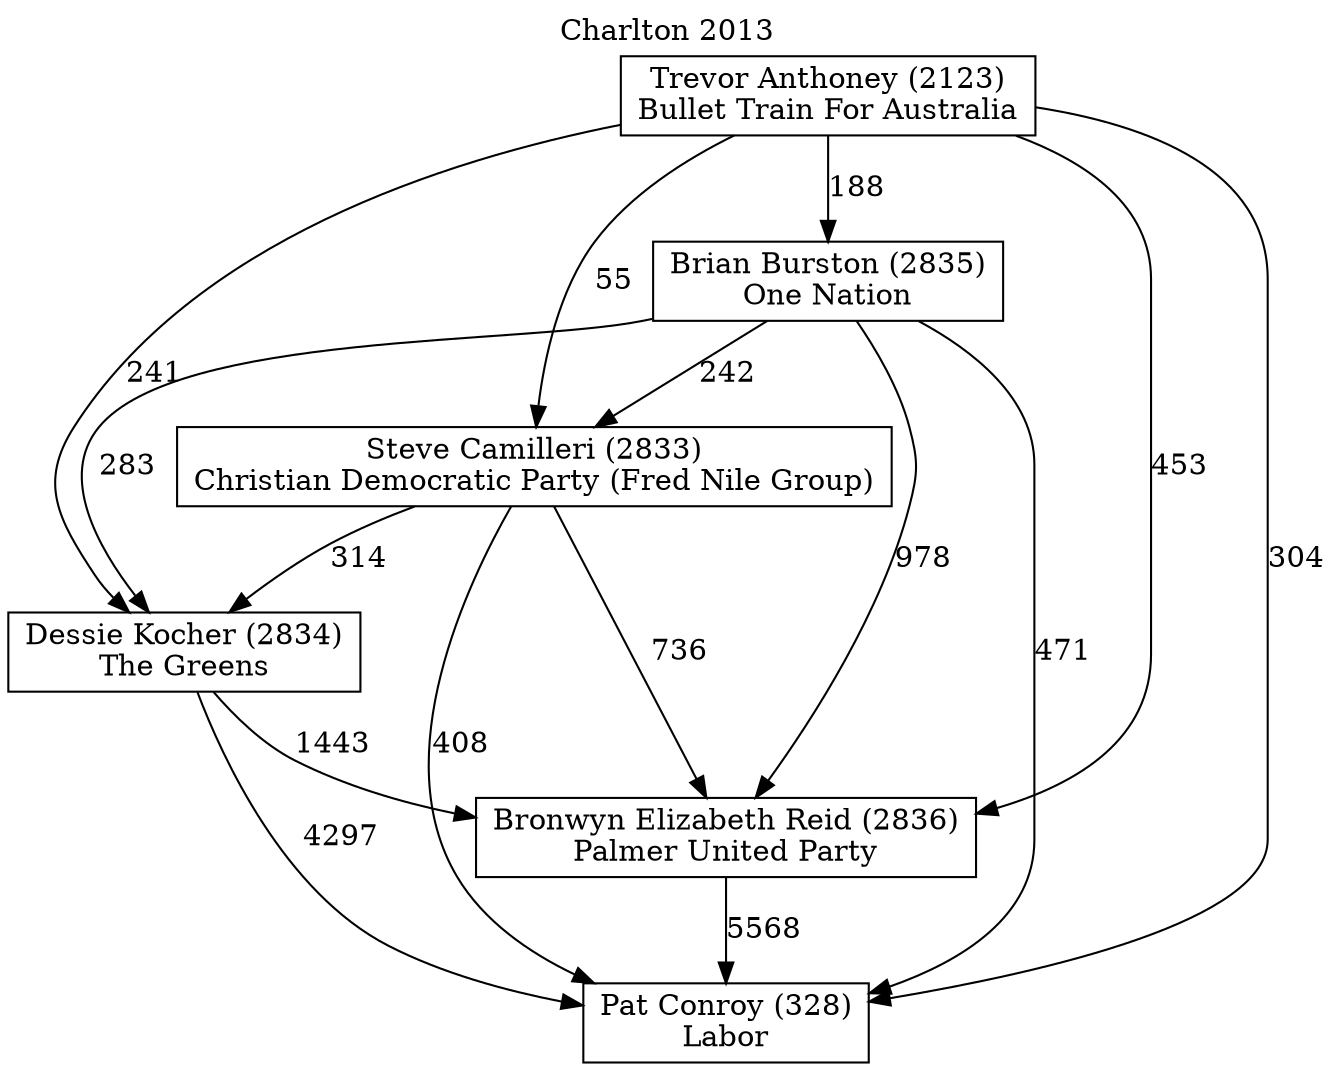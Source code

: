 // House preference flow
digraph "Pat Conroy (328)_Charlton_2013" {
	graph [label="Charlton 2013" labelloc=t mclimit=10]
	node [shape=box]
	"Brian Burston (2835)" [label="Brian Burston (2835)
One Nation"]
	"Bronwyn Elizabeth Reid (2836)" [label="Bronwyn Elizabeth Reid (2836)
Palmer United Party"]
	"Dessie Kocher (2834)" [label="Dessie Kocher (2834)
The Greens"]
	"Pat Conroy (328)" [label="Pat Conroy (328)
Labor"]
	"Steve Camilleri (2833)" [label="Steve Camilleri (2833)
Christian Democratic Party (Fred Nile Group)"]
	"Trevor Anthoney (2123)" [label="Trevor Anthoney (2123)
Bullet Train For Australia"]
	"Brian Burston (2835)" -> "Bronwyn Elizabeth Reid (2836)" [label=978]
	"Brian Burston (2835)" -> "Dessie Kocher (2834)" [label=283]
	"Brian Burston (2835)" -> "Pat Conroy (328)" [label=471]
	"Brian Burston (2835)" -> "Steve Camilleri (2833)" [label=242]
	"Bronwyn Elizabeth Reid (2836)" -> "Pat Conroy (328)" [label=5568]
	"Dessie Kocher (2834)" -> "Bronwyn Elizabeth Reid (2836)" [label=1443]
	"Dessie Kocher (2834)" -> "Pat Conroy (328)" [label=4297]
	"Steve Camilleri (2833)" -> "Bronwyn Elizabeth Reid (2836)" [label=736]
	"Steve Camilleri (2833)" -> "Dessie Kocher (2834)" [label=314]
	"Steve Camilleri (2833)" -> "Pat Conroy (328)" [label=408]
	"Trevor Anthoney (2123)" -> "Brian Burston (2835)" [label=188]
	"Trevor Anthoney (2123)" -> "Bronwyn Elizabeth Reid (2836)" [label=453]
	"Trevor Anthoney (2123)" -> "Dessie Kocher (2834)" [label=241]
	"Trevor Anthoney (2123)" -> "Pat Conroy (328)" [label=304]
	"Trevor Anthoney (2123)" -> "Steve Camilleri (2833)" [label=55]
}
